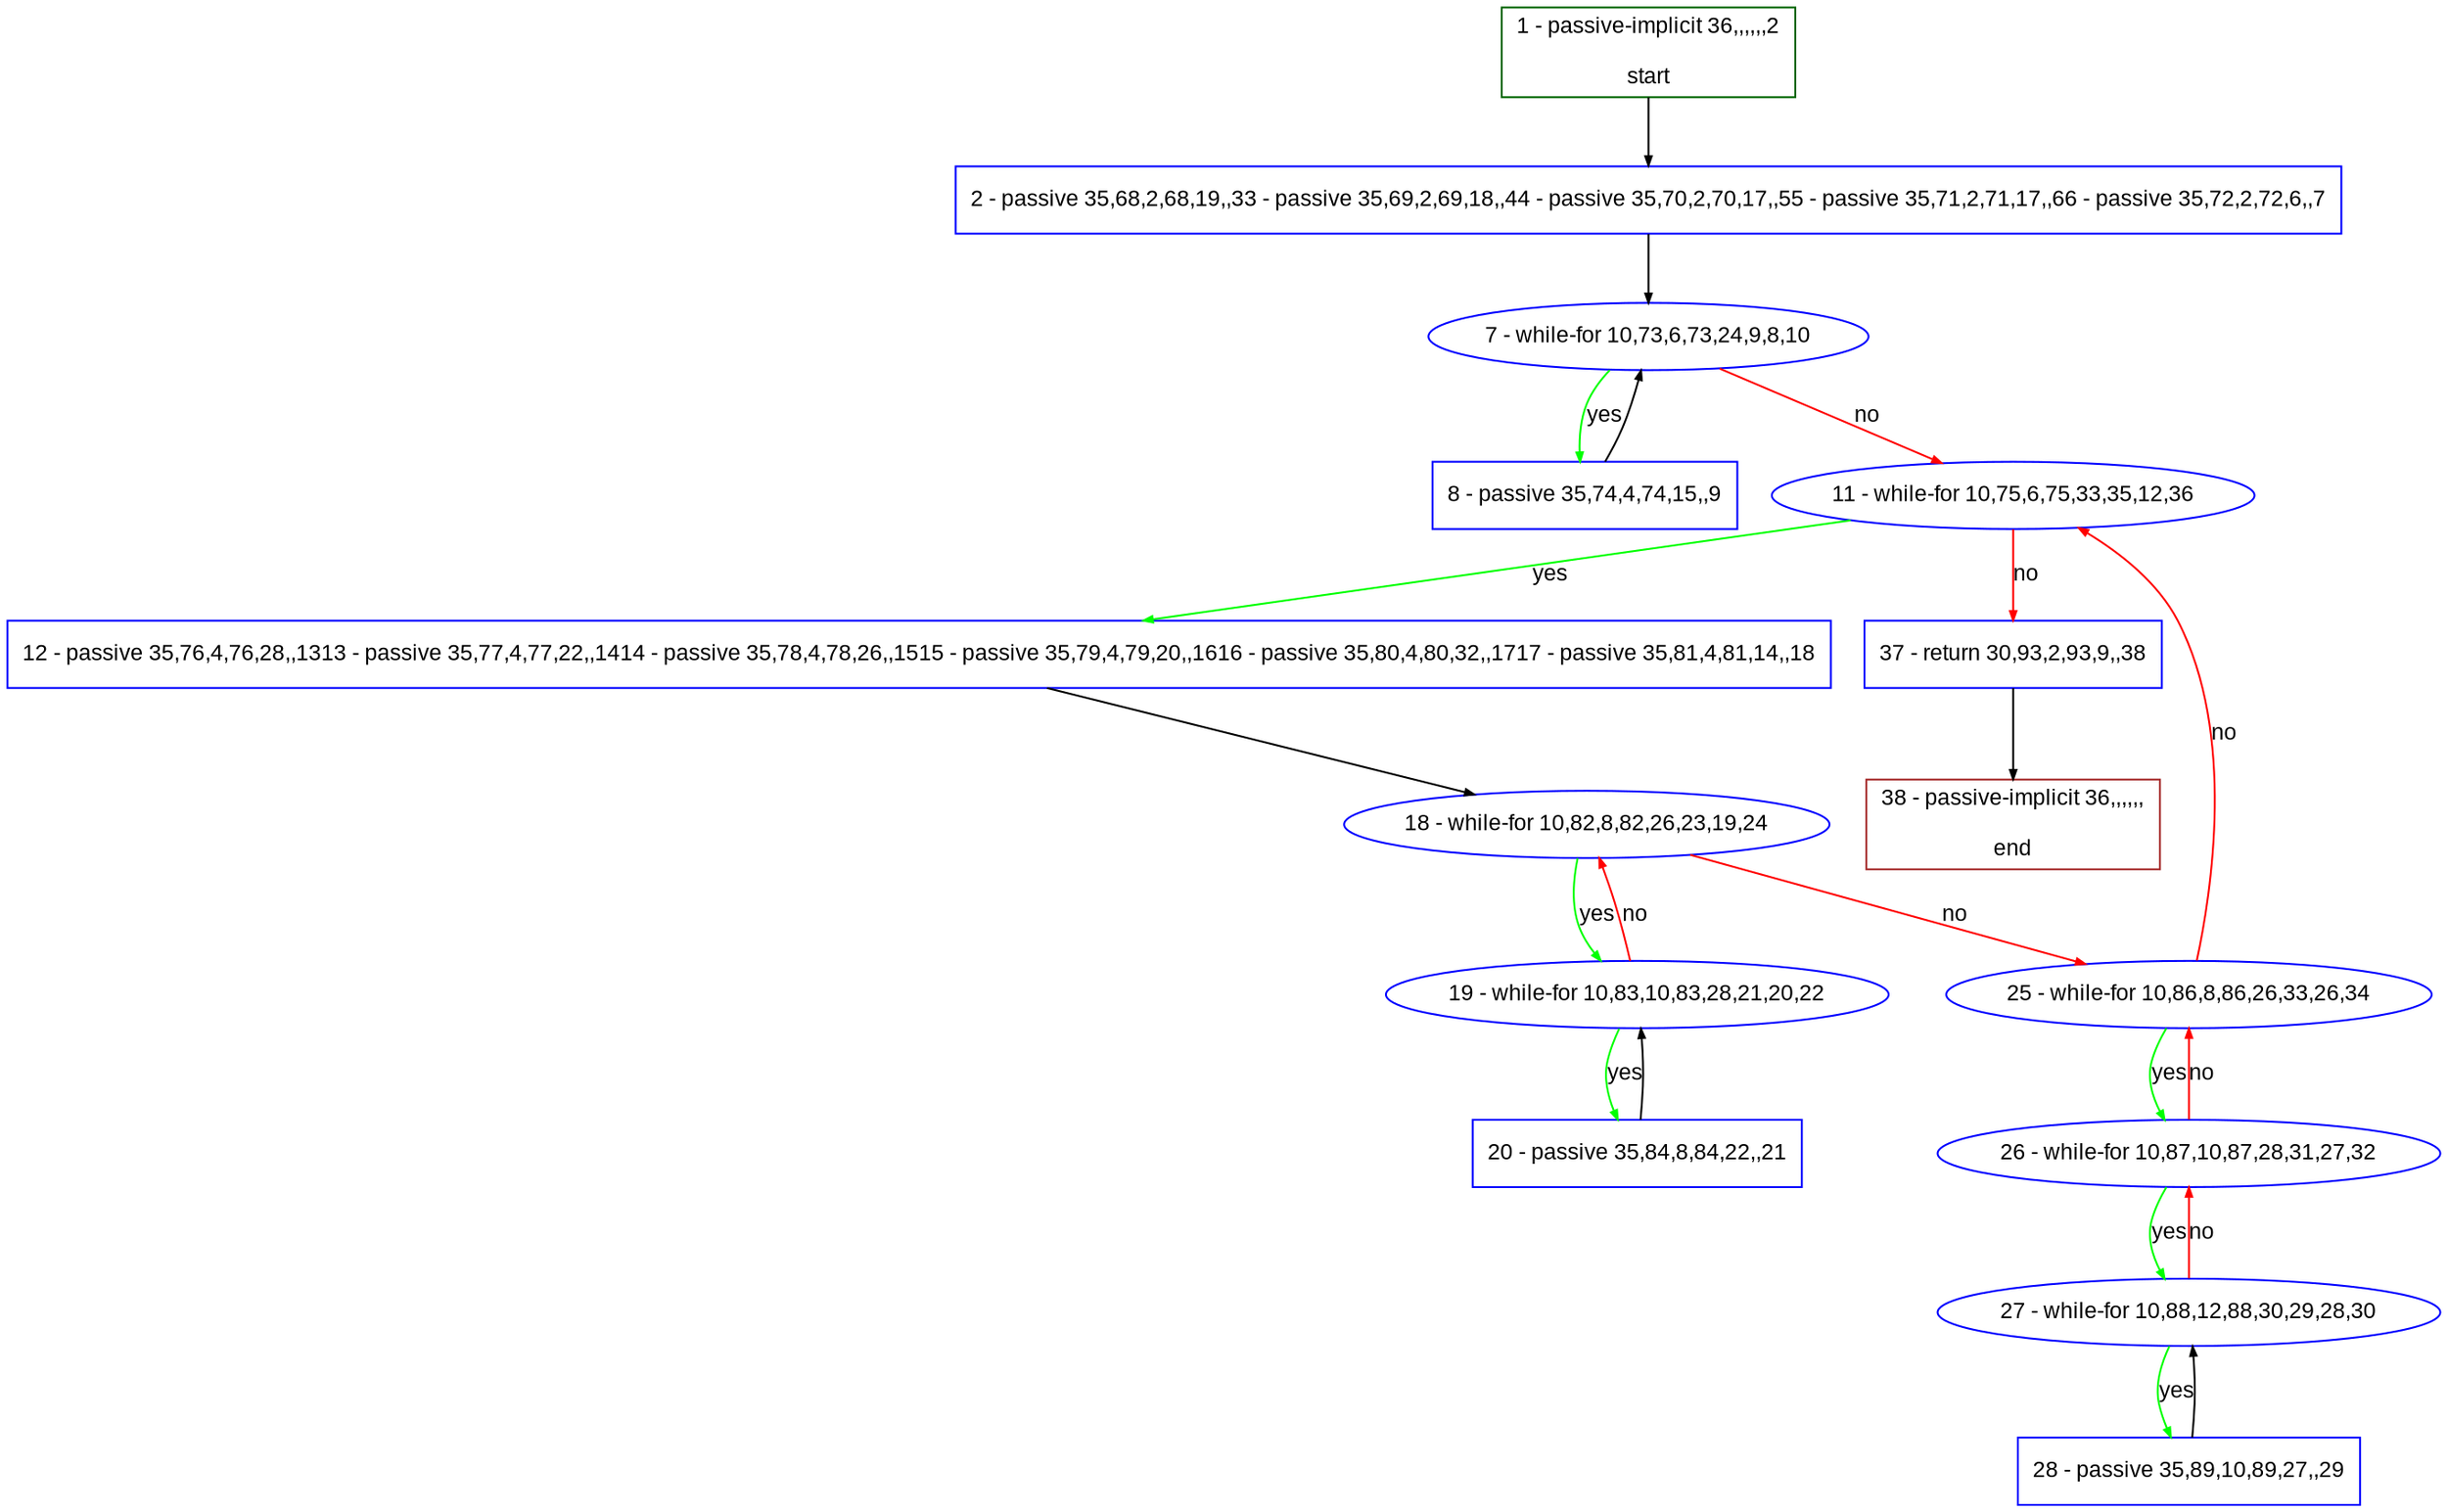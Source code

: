 digraph "" {
  graph [pack="true", label="", fontsize="12", packmode="clust", fontname="Arial", fillcolor="#FFFFCC", bgcolor="white", style="rounded,filled", compound="true"];
  node [node_initialized="no", label="", color="grey", fontsize="12", fillcolor="white", fontname="Arial", style="filled", shape="rectangle", compound="true", fixedsize="false"];
  edge [fontcolor="black", arrowhead="normal", arrowtail="none", arrowsize="0.5", ltail="", label="", color="black", fontsize="12", lhead="", fontname="Arial", dir="forward", compound="true"];
  __N1 [label="2 - passive 35,68,2,68,19,,33 - passive 35,69,2,69,18,,44 - passive 35,70,2,70,17,,55 - passive 35,71,2,71,17,,66 - passive 35,72,2,72,6,,7", color="#0000ff", fillcolor="#ffffff", style="filled", shape="box"];
  __N2 [label="1 - passive-implicit 36,,,,,,2\n\nstart", color="#006400", fillcolor="#ffffff", style="filled", shape="box"];
  __N3 [label="7 - while-for 10,73,6,73,24,9,8,10", color="#0000ff", fillcolor="#ffffff", style="filled", shape="oval"];
  __N4 [label="8 - passive 35,74,4,74,15,,9", color="#0000ff", fillcolor="#ffffff", style="filled", shape="box"];
  __N5 [label="11 - while-for 10,75,6,75,33,35,12,36", color="#0000ff", fillcolor="#ffffff", style="filled", shape="oval"];
  __N6 [label="12 - passive 35,76,4,76,28,,1313 - passive 35,77,4,77,22,,1414 - passive 35,78,4,78,26,,1515 - passive 35,79,4,79,20,,1616 - passive 35,80,4,80,32,,1717 - passive 35,81,4,81,14,,18", color="#0000ff", fillcolor="#ffffff", style="filled", shape="box"];
  __N7 [label="37 - return 30,93,2,93,9,,38", color="#0000ff", fillcolor="#ffffff", style="filled", shape="box"];
  __N8 [label="18 - while-for 10,82,8,82,26,23,19,24", color="#0000ff", fillcolor="#ffffff", style="filled", shape="oval"];
  __N9 [label="19 - while-for 10,83,10,83,28,21,20,22", color="#0000ff", fillcolor="#ffffff", style="filled", shape="oval"];
  __N10 [label="25 - while-for 10,86,8,86,26,33,26,34", color="#0000ff", fillcolor="#ffffff", style="filled", shape="oval"];
  __N11 [label="20 - passive 35,84,8,84,22,,21", color="#0000ff", fillcolor="#ffffff", style="filled", shape="box"];
  __N12 [label="26 - while-for 10,87,10,87,28,31,27,32", color="#0000ff", fillcolor="#ffffff", style="filled", shape="oval"];
  __N13 [label="27 - while-for 10,88,12,88,30,29,28,30", color="#0000ff", fillcolor="#ffffff", style="filled", shape="oval"];
  __N14 [label="28 - passive 35,89,10,89,27,,29", color="#0000ff", fillcolor="#ffffff", style="filled", shape="box"];
  __N15 [label="38 - passive-implicit 36,,,,,,\n\nend", color="#a52a2a", fillcolor="#ffffff", style="filled", shape="box"];
  __N2 -> __N1 [arrowhead="normal", arrowtail="none", color="#000000", label="", dir="forward"];
  __N1 -> __N3 [arrowhead="normal", arrowtail="none", color="#000000", label="", dir="forward"];
  __N3 -> __N4 [arrowhead="normal", arrowtail="none", color="#00ff00", label="yes", dir="forward"];
  __N4 -> __N3 [arrowhead="normal", arrowtail="none", color="#000000", label="", dir="forward"];
  __N3 -> __N5 [arrowhead="normal", arrowtail="none", color="#ff0000", label="no", dir="forward"];
  __N5 -> __N6 [arrowhead="normal", arrowtail="none", color="#00ff00", label="yes", dir="forward"];
  __N5 -> __N7 [arrowhead="normal", arrowtail="none", color="#ff0000", label="no", dir="forward"];
  __N6 -> __N8 [arrowhead="normal", arrowtail="none", color="#000000", label="", dir="forward"];
  __N8 -> __N9 [arrowhead="normal", arrowtail="none", color="#00ff00", label="yes", dir="forward"];
  __N9 -> __N8 [arrowhead="normal", arrowtail="none", color="#ff0000", label="no", dir="forward"];
  __N8 -> __N10 [arrowhead="normal", arrowtail="none", color="#ff0000", label="no", dir="forward"];
  __N9 -> __N11 [arrowhead="normal", arrowtail="none", color="#00ff00", label="yes", dir="forward"];
  __N11 -> __N9 [arrowhead="normal", arrowtail="none", color="#000000", label="", dir="forward"];
  __N10 -> __N5 [arrowhead="normal", arrowtail="none", color="#ff0000", label="no", dir="forward"];
  __N10 -> __N12 [arrowhead="normal", arrowtail="none", color="#00ff00", label="yes", dir="forward"];
  __N12 -> __N10 [arrowhead="normal", arrowtail="none", color="#ff0000", label="no", dir="forward"];
  __N12 -> __N13 [arrowhead="normal", arrowtail="none", color="#00ff00", label="yes", dir="forward"];
  __N13 -> __N12 [arrowhead="normal", arrowtail="none", color="#ff0000", label="no", dir="forward"];
  __N13 -> __N14 [arrowhead="normal", arrowtail="none", color="#00ff00", label="yes", dir="forward"];
  __N14 -> __N13 [arrowhead="normal", arrowtail="none", color="#000000", label="", dir="forward"];
  __N7 -> __N15 [arrowhead="normal", arrowtail="none", color="#000000", label="", dir="forward"];
}
